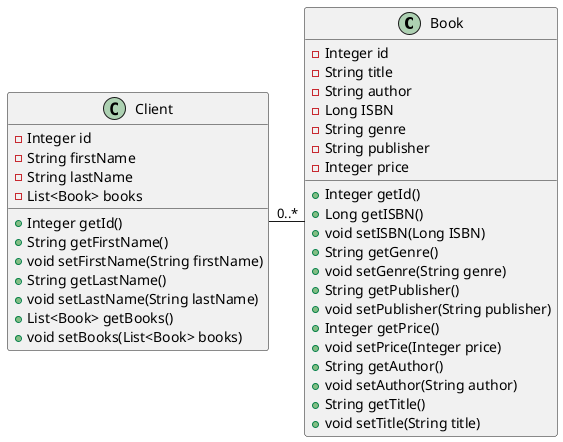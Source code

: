 @startuml

class Book {
    - Integer id
    - String title
    - String author
    - Long ISBN
    - String genre
    - String publisher
    - Integer price
    + Integer getId()
    + Long getISBN()
    + void setISBN(Long ISBN)
    + String getGenre()
    + void setGenre(String genre)
    + String getPublisher()
    + void setPublisher(String publisher)
    + Integer getPrice()
    + void setPrice(Integer price)
    + String getAuthor()
    + void setAuthor(String author)
    + String getTitle()
    + void setTitle(String title)
}

class Client {
    - Integer id
    - String firstName
    - String lastName
    - List<Book> books
    + Integer getId()
    + String getFirstName()
    + void setFirstName(String firstName)
    + String getLastName()
    + void setLastName(String lastName)
    + List<Book> getBooks()
    + void setBooks(List<Book> books)
}

Client - "0..*" Book


@enduml